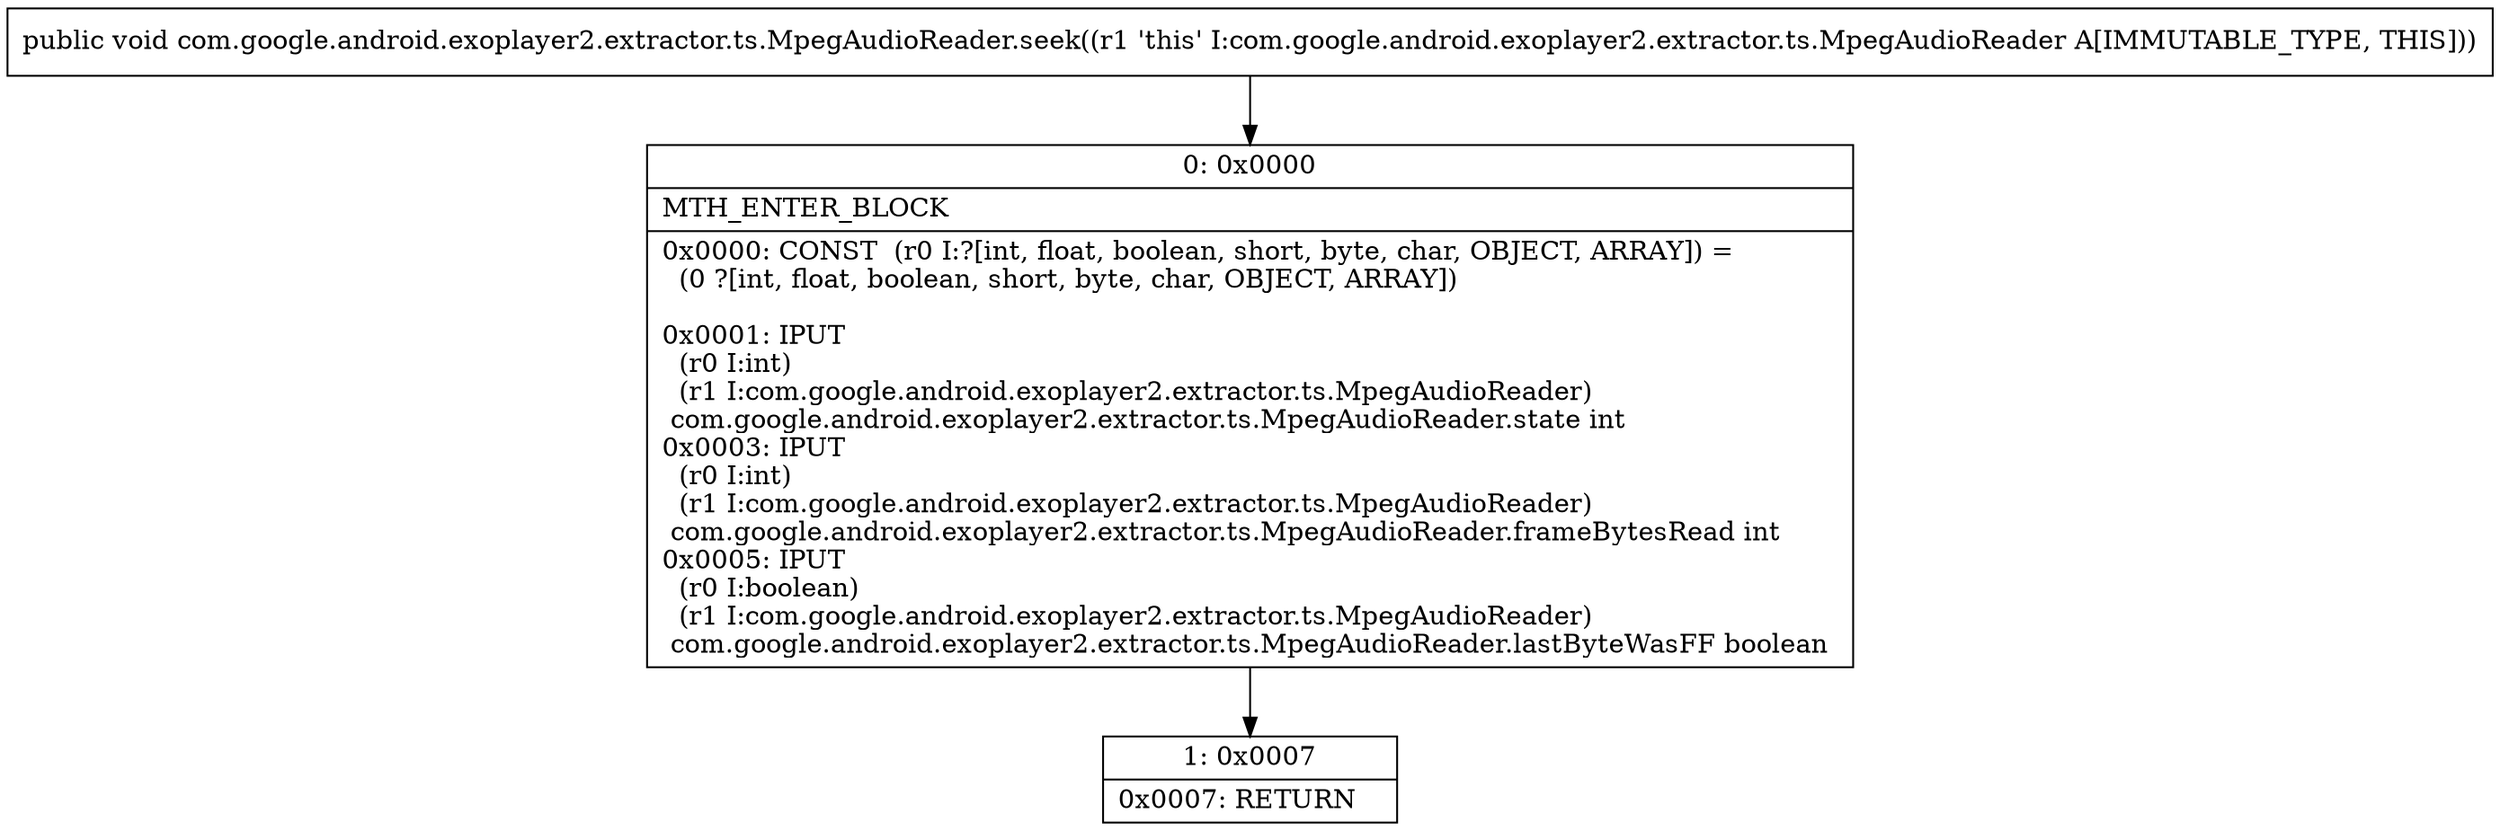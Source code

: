 digraph "CFG forcom.google.android.exoplayer2.extractor.ts.MpegAudioReader.seek()V" {
Node_0 [shape=record,label="{0\:\ 0x0000|MTH_ENTER_BLOCK\l|0x0000: CONST  (r0 I:?[int, float, boolean, short, byte, char, OBJECT, ARRAY]) = \l  (0 ?[int, float, boolean, short, byte, char, OBJECT, ARRAY])\l \l0x0001: IPUT  \l  (r0 I:int)\l  (r1 I:com.google.android.exoplayer2.extractor.ts.MpegAudioReader)\l com.google.android.exoplayer2.extractor.ts.MpegAudioReader.state int \l0x0003: IPUT  \l  (r0 I:int)\l  (r1 I:com.google.android.exoplayer2.extractor.ts.MpegAudioReader)\l com.google.android.exoplayer2.extractor.ts.MpegAudioReader.frameBytesRead int \l0x0005: IPUT  \l  (r0 I:boolean)\l  (r1 I:com.google.android.exoplayer2.extractor.ts.MpegAudioReader)\l com.google.android.exoplayer2.extractor.ts.MpegAudioReader.lastByteWasFF boolean \l}"];
Node_1 [shape=record,label="{1\:\ 0x0007|0x0007: RETURN   \l}"];
MethodNode[shape=record,label="{public void com.google.android.exoplayer2.extractor.ts.MpegAudioReader.seek((r1 'this' I:com.google.android.exoplayer2.extractor.ts.MpegAudioReader A[IMMUTABLE_TYPE, THIS])) }"];
MethodNode -> Node_0;
Node_0 -> Node_1;
}

